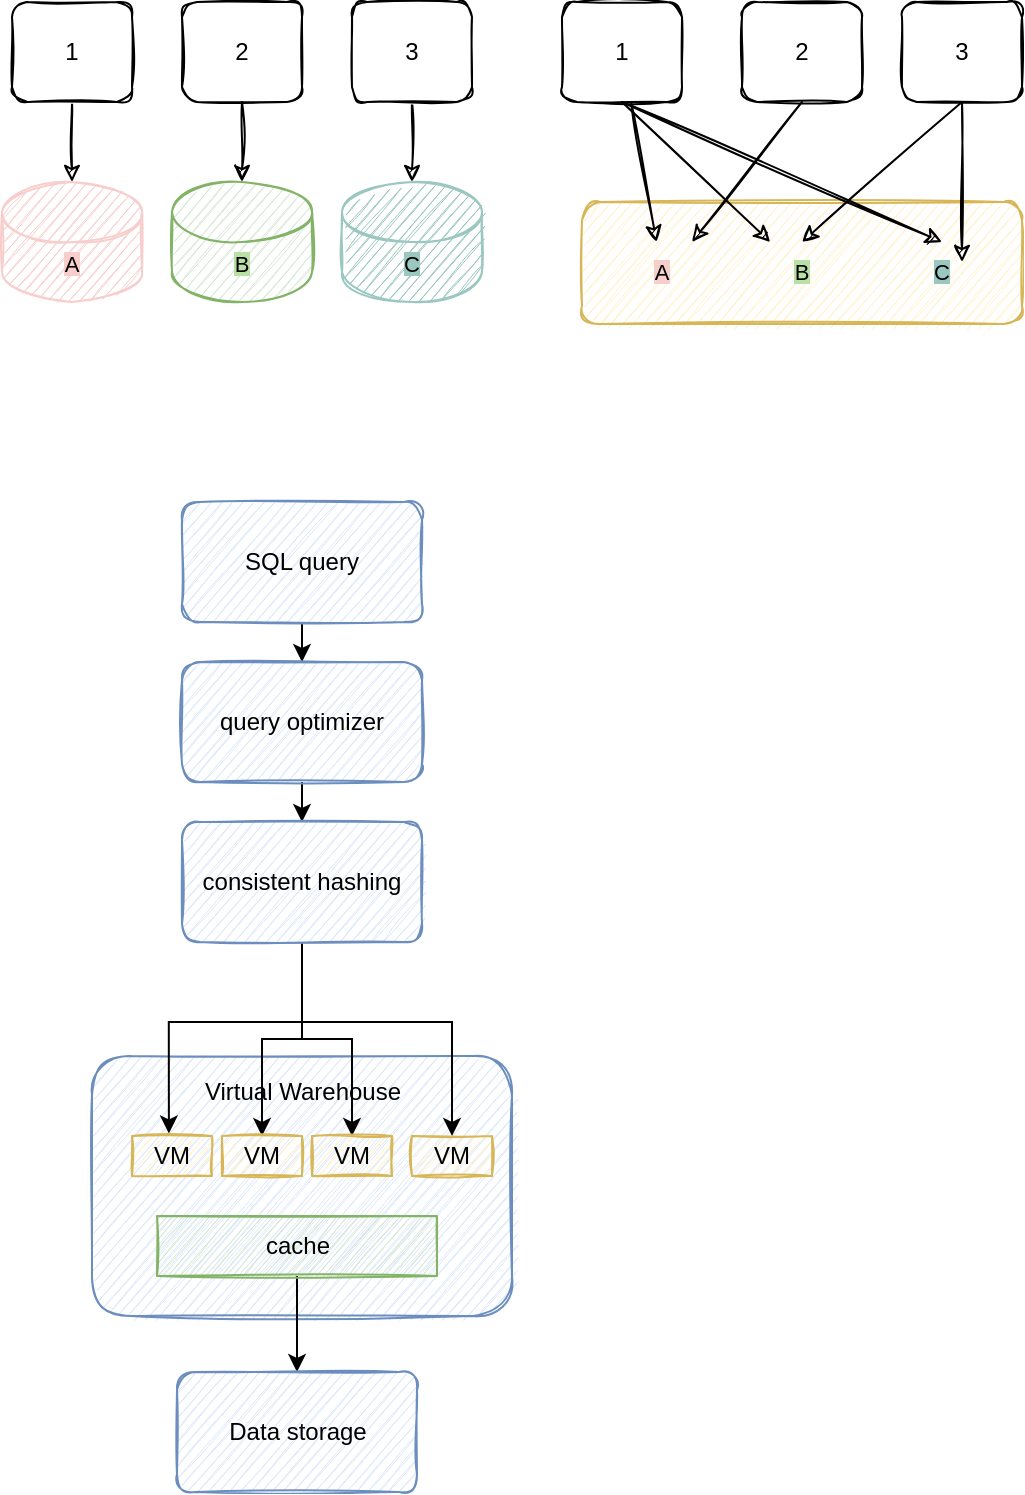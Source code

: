<mxfile version="20.5.3" type="github">
  <diagram id="j_PgzRQK8NAFGRGaCp-f" name="第 1 页">
    <mxGraphModel dx="1043" dy="581" grid="0" gridSize="10" guides="1" tooltips="1" connect="1" arrows="1" fold="1" page="1" pageScale="1" pageWidth="827" pageHeight="1169" math="0" shadow="0">
      <root>
        <mxCell id="0" />
        <mxCell id="1" parent="0" />
        <mxCell id="i5y0oGPPUUDTd2HLa1VV-6" value="" style="whiteSpace=wrap;html=1;fillColor=#dae8fc;strokeColor=#6c8ebf;rounded=1;sketch=1;" vertex="1" parent="1">
          <mxGeometry x="145" y="737" width="210" height="130" as="geometry" />
        </mxCell>
        <mxCell id="r1hanVP5AK98Bbvc3f5i-1" value="" style="shape=cylinder3;whiteSpace=wrap;html=1;boundedLbl=1;backgroundOutline=1;size=15;sketch=1;fillColor=#F8CECC;strokeColor=#F8CECC;" parent="1" vertex="1">
          <mxGeometry x="100" y="300" width="70" height="60" as="geometry" />
        </mxCell>
        <mxCell id="r1hanVP5AK98Bbvc3f5i-7" style="edgeStyle=orthogonalEdgeStyle;rounded=0;orthogonalLoop=1;jettySize=auto;html=1;exitX=0.5;exitY=1;exitDx=0;exitDy=0;entryX=0.5;entryY=0;entryDx=0;entryDy=0;entryPerimeter=0;sketch=1;" parent="1" source="r1hanVP5AK98Bbvc3f5i-2" target="r1hanVP5AK98Bbvc3f5i-1" edge="1">
          <mxGeometry relative="1" as="geometry" />
        </mxCell>
        <mxCell id="r1hanVP5AK98Bbvc3f5i-2" value="1" style="rounded=1;whiteSpace=wrap;html=1;sketch=1;" parent="1" vertex="1">
          <mxGeometry x="105" y="210" width="60" height="50" as="geometry" />
        </mxCell>
        <mxCell id="r1hanVP5AK98Bbvc3f5i-9" style="edgeStyle=orthogonalEdgeStyle;shape=connector;rounded=0;sketch=1;orthogonalLoop=1;jettySize=auto;html=1;exitX=0.5;exitY=1;exitDx=0;exitDy=0;entryX=0.5;entryY=0;entryDx=0;entryDy=0;entryPerimeter=0;labelBackgroundColor=default;strokeColor=default;fontFamily=Helvetica;fontSize=11;fontColor=default;endArrow=classic;" parent="1" source="r1hanVP5AK98Bbvc3f5i-3" target="r1hanVP5AK98Bbvc3f5i-5" edge="1">
          <mxGeometry relative="1" as="geometry" />
        </mxCell>
        <mxCell id="r1hanVP5AK98Bbvc3f5i-3" value="2" style="rounded=1;whiteSpace=wrap;html=1;sketch=1;" parent="1" vertex="1">
          <mxGeometry x="190" y="210" width="60" height="50" as="geometry" />
        </mxCell>
        <mxCell id="r1hanVP5AK98Bbvc3f5i-10" style="edgeStyle=orthogonalEdgeStyle;shape=connector;rounded=0;sketch=1;orthogonalLoop=1;jettySize=auto;html=1;exitX=0.5;exitY=1;exitDx=0;exitDy=0;entryX=0.5;entryY=0;entryDx=0;entryDy=0;entryPerimeter=0;labelBackgroundColor=default;strokeColor=default;fontFamily=Helvetica;fontSize=11;fontColor=default;endArrow=classic;" parent="1" source="r1hanVP5AK98Bbvc3f5i-4" target="r1hanVP5AK98Bbvc3f5i-6" edge="1">
          <mxGeometry relative="1" as="geometry" />
        </mxCell>
        <mxCell id="r1hanVP5AK98Bbvc3f5i-4" value="3" style="rounded=1;whiteSpace=wrap;html=1;sketch=1;" parent="1" vertex="1">
          <mxGeometry x="275" y="210" width="60" height="50" as="geometry" />
        </mxCell>
        <mxCell id="r1hanVP5AK98Bbvc3f5i-5" value="" style="shape=cylinder3;whiteSpace=wrap;html=1;boundedLbl=1;backgroundOutline=1;size=15;sketch=1;fillColor=#d5e8d4;strokeColor=#82b366;" parent="1" vertex="1">
          <mxGeometry x="185" y="300" width="70" height="60" as="geometry" />
        </mxCell>
        <mxCell id="r1hanVP5AK98Bbvc3f5i-6" value="" style="shape=cylinder3;whiteSpace=wrap;html=1;boundedLbl=1;backgroundOutline=1;size=15;sketch=1;fillColor=#9AC7BF;strokeColor=#9AC7BF;" parent="1" vertex="1">
          <mxGeometry x="270" y="300" width="70" height="60" as="geometry" />
        </mxCell>
        <mxCell id="r1hanVP5AK98Bbvc3f5i-13" value="1" style="rounded=1;whiteSpace=wrap;html=1;sketch=1;" parent="1" vertex="1">
          <mxGeometry x="380" y="210" width="60" height="50" as="geometry" />
        </mxCell>
        <mxCell id="r1hanVP5AK98Bbvc3f5i-15" value="2" style="rounded=1;whiteSpace=wrap;html=1;sketch=1;" parent="1" vertex="1">
          <mxGeometry x="470" y="210" width="60" height="50" as="geometry" />
        </mxCell>
        <mxCell id="r1hanVP5AK98Bbvc3f5i-17" value="3" style="rounded=1;whiteSpace=wrap;html=1;sketch=1;" parent="1" vertex="1">
          <mxGeometry x="550" y="210" width="60" height="50" as="geometry" />
        </mxCell>
        <mxCell id="r1hanVP5AK98Bbvc3f5i-25" value="" style="rounded=1;whiteSpace=wrap;html=1;sketch=1;fontFamily=Helvetica;fontSize=11;fillColor=#fff2cc;strokeColor=#d6b656;" parent="1" vertex="1">
          <mxGeometry x="390" y="310" width="220" height="61" as="geometry" />
        </mxCell>
        <mxCell id="r1hanVP5AK98Bbvc3f5i-20" value="&lt;span style=&quot;background-color: rgb(248, 206, 204);&quot;&gt;A&lt;/span&gt;" style="text;html=1;strokeColor=none;fillColor=none;align=center;verticalAlign=middle;whiteSpace=wrap;rounded=0;sketch=1;fontFamily=Helvetica;fontSize=11;fontColor=default;" parent="1" vertex="1">
          <mxGeometry x="400" y="330" width="60" height="30" as="geometry" />
        </mxCell>
        <mxCell id="r1hanVP5AK98Bbvc3f5i-21" value="&lt;span style=&quot;background-color: rgb(185, 224, 165);&quot;&gt;B&lt;/span&gt;" style="text;html=1;strokeColor=none;fillColor=none;align=center;verticalAlign=middle;whiteSpace=wrap;rounded=0;sketch=1;fontFamily=Helvetica;fontSize=11;fontColor=default;" parent="1" vertex="1">
          <mxGeometry x="470" y="330" width="60" height="30" as="geometry" />
        </mxCell>
        <mxCell id="r1hanVP5AK98Bbvc3f5i-22" value="&lt;span style=&quot;background-color: rgb(154, 199, 191);&quot;&gt;C&lt;/span&gt;" style="text;html=1;strokeColor=none;fillColor=none;align=center;verticalAlign=middle;whiteSpace=wrap;rounded=0;sketch=1;fontFamily=Helvetica;fontSize=11;fontColor=default;" parent="1" vertex="1">
          <mxGeometry x="540" y="330" width="60" height="30" as="geometry" />
        </mxCell>
        <mxCell id="r1hanVP5AK98Bbvc3f5i-24" value="" style="endArrow=classic;html=1;rounded=0;labelBackgroundColor=default;sketch=1;strokeColor=default;fontFamily=Helvetica;fontSize=11;fontColor=default;shape=connector;exitX=0.5;exitY=1;exitDx=0;exitDy=0;entryX=0.5;entryY=0;entryDx=0;entryDy=0;" parent="1" source="r1hanVP5AK98Bbvc3f5i-13" target="r1hanVP5AK98Bbvc3f5i-22" edge="1">
          <mxGeometry width="50" height="50" relative="1" as="geometry">
            <mxPoint x="380" y="240" as="sourcePoint" />
            <mxPoint x="540" y="290" as="targetPoint" />
          </mxGeometry>
        </mxCell>
        <mxCell id="r1hanVP5AK98Bbvc3f5i-26" value="" style="endArrow=classic;html=1;rounded=0;labelBackgroundColor=default;sketch=1;strokeColor=default;fontFamily=Helvetica;fontSize=11;fontColor=default;shape=connector;" parent="1" target="r1hanVP5AK98Bbvc3f5i-21" edge="1">
          <mxGeometry width="50" height="50" relative="1" as="geometry">
            <mxPoint x="410" y="260" as="sourcePoint" />
            <mxPoint x="430" y="190" as="targetPoint" />
          </mxGeometry>
        </mxCell>
        <mxCell id="r1hanVP5AK98Bbvc3f5i-27" value="" style="endArrow=classic;html=1;rounded=0;labelBackgroundColor=default;sketch=1;strokeColor=default;fontFamily=Helvetica;fontSize=11;fontColor=default;shape=connector;" parent="1" source="r1hanVP5AK98Bbvc3f5i-13" target="r1hanVP5AK98Bbvc3f5i-20" edge="1">
          <mxGeometry width="50" height="50" relative="1" as="geometry">
            <mxPoint x="380" y="240" as="sourcePoint" />
            <mxPoint x="430" y="190" as="targetPoint" />
          </mxGeometry>
        </mxCell>
        <mxCell id="r1hanVP5AK98Bbvc3f5i-28" value="" style="endArrow=classic;html=1;rounded=0;labelBackgroundColor=default;sketch=1;strokeColor=default;fontFamily=Helvetica;fontSize=11;fontColor=default;shape=connector;exitX=0.5;exitY=1;exitDx=0;exitDy=0;entryX=0.5;entryY=0;entryDx=0;entryDy=0;" parent="1" source="r1hanVP5AK98Bbvc3f5i-17" edge="1">
          <mxGeometry width="50" height="50" relative="1" as="geometry">
            <mxPoint x="420" y="270" as="sourcePoint" />
            <mxPoint x="580" y="340" as="targetPoint" />
          </mxGeometry>
        </mxCell>
        <mxCell id="r1hanVP5AK98Bbvc3f5i-29" value="" style="endArrow=classic;html=1;rounded=0;labelBackgroundColor=default;sketch=1;strokeColor=default;fontFamily=Helvetica;fontSize=11;fontColor=default;shape=connector;entryX=0.5;entryY=0;entryDx=0;entryDy=0;exitX=0.5;exitY=1;exitDx=0;exitDy=0;" parent="1" source="r1hanVP5AK98Bbvc3f5i-17" target="r1hanVP5AK98Bbvc3f5i-21" edge="1">
          <mxGeometry width="50" height="50" relative="1" as="geometry">
            <mxPoint x="590" y="270" as="sourcePoint" />
            <mxPoint x="590" y="350" as="targetPoint" />
          </mxGeometry>
        </mxCell>
        <mxCell id="r1hanVP5AK98Bbvc3f5i-30" value="" style="endArrow=classic;html=1;rounded=0;labelBackgroundColor=default;sketch=1;strokeColor=default;fontFamily=Helvetica;fontSize=11;fontColor=default;shape=connector;entryX=0.75;entryY=0;entryDx=0;entryDy=0;exitX=0.5;exitY=1;exitDx=0;exitDy=0;" parent="1" source="r1hanVP5AK98Bbvc3f5i-15" target="r1hanVP5AK98Bbvc3f5i-20" edge="1">
          <mxGeometry width="50" height="50" relative="1" as="geometry">
            <mxPoint x="590" y="270" as="sourcePoint" />
            <mxPoint x="510" y="340" as="targetPoint" />
          </mxGeometry>
        </mxCell>
        <mxCell id="r1hanVP5AK98Bbvc3f5i-31" value="&lt;span style=&quot;background-color: rgb(248, 206, 204);&quot;&gt;A&lt;/span&gt;" style="text;html=1;strokeColor=none;fillColor=none;align=center;verticalAlign=middle;whiteSpace=wrap;rounded=0;sketch=1;fontFamily=Helvetica;fontSize=11;fontColor=default;" parent="1" vertex="1">
          <mxGeometry x="105" y="325.5" width="60" height="30" as="geometry" />
        </mxCell>
        <mxCell id="r1hanVP5AK98Bbvc3f5i-32" value="&lt;span style=&quot;background-color: rgb(185, 224, 165);&quot;&gt;B&lt;/span&gt;" style="text;html=1;strokeColor=none;fillColor=none;align=center;verticalAlign=middle;whiteSpace=wrap;rounded=0;sketch=1;fontFamily=Helvetica;fontSize=11;fontColor=default;" parent="1" vertex="1">
          <mxGeometry x="190" y="325.5" width="60" height="30" as="geometry" />
        </mxCell>
        <mxCell id="r1hanVP5AK98Bbvc3f5i-33" value="&lt;span style=&quot;background-color: rgb(154, 199, 191);&quot;&gt;C&lt;/span&gt;" style="text;html=1;strokeColor=none;fillColor=none;align=center;verticalAlign=middle;whiteSpace=wrap;rounded=0;sketch=1;fontFamily=Helvetica;fontSize=11;fontColor=default;" parent="1" vertex="1">
          <mxGeometry x="275" y="325.5" width="60" height="30" as="geometry" />
        </mxCell>
        <mxCell id="i5y0oGPPUUDTd2HLa1VV-3" value="" style="edgeStyle=orthogonalEdgeStyle;rounded=0;orthogonalLoop=1;jettySize=auto;html=1;fontFamily=Helvetica;fontSize=12;fontColor=default;" edge="1" parent="1" source="i5y0oGPPUUDTd2HLa1VV-1" target="i5y0oGPPUUDTd2HLa1VV-2">
          <mxGeometry relative="1" as="geometry" />
        </mxCell>
        <mxCell id="i5y0oGPPUUDTd2HLa1VV-1" value="SQL query" style="rounded=1;whiteSpace=wrap;html=1;sketch=1;fillColor=#dae8fc;strokeColor=#6c8ebf;" vertex="1" parent="1">
          <mxGeometry x="190" y="460" width="120" height="60" as="geometry" />
        </mxCell>
        <mxCell id="i5y0oGPPUUDTd2HLa1VV-5" value="" style="edgeStyle=orthogonalEdgeStyle;rounded=0;orthogonalLoop=1;jettySize=auto;html=1;fontFamily=Helvetica;fontSize=12;fontColor=default;" edge="1" parent="1" source="i5y0oGPPUUDTd2HLa1VV-2" target="i5y0oGPPUUDTd2HLa1VV-4">
          <mxGeometry relative="1" as="geometry" />
        </mxCell>
        <mxCell id="i5y0oGPPUUDTd2HLa1VV-2" value="&lt;div&gt;query optimizer&lt;/div&gt;" style="whiteSpace=wrap;html=1;fillColor=#dae8fc;strokeColor=#6c8ebf;rounded=1;sketch=1;" vertex="1" parent="1">
          <mxGeometry x="190" y="540" width="120" height="60" as="geometry" />
        </mxCell>
        <mxCell id="i5y0oGPPUUDTd2HLa1VV-15" style="edgeStyle=orthogonalEdgeStyle;rounded=0;orthogonalLoop=1;jettySize=auto;html=1;exitX=0.5;exitY=1;exitDx=0;exitDy=0;entryX=0.5;entryY=0;entryDx=0;entryDy=0;fontFamily=Helvetica;fontSize=12;fontColor=default;" edge="1" parent="1" source="i5y0oGPPUUDTd2HLa1VV-4" target="i5y0oGPPUUDTd2HLa1VV-10">
          <mxGeometry relative="1" as="geometry" />
        </mxCell>
        <mxCell id="i5y0oGPPUUDTd2HLa1VV-16" style="edgeStyle=orthogonalEdgeStyle;rounded=0;orthogonalLoop=1;jettySize=auto;html=1;exitX=0.5;exitY=1;exitDx=0;exitDy=0;entryX=0.5;entryY=0;entryDx=0;entryDy=0;fontFamily=Helvetica;fontSize=12;fontColor=default;" edge="1" parent="1" source="i5y0oGPPUUDTd2HLa1VV-4" target="i5y0oGPPUUDTd2HLa1VV-11">
          <mxGeometry relative="1" as="geometry" />
        </mxCell>
        <mxCell id="i5y0oGPPUUDTd2HLa1VV-17" style="edgeStyle=orthogonalEdgeStyle;rounded=0;orthogonalLoop=1;jettySize=auto;html=1;exitX=0.5;exitY=1;exitDx=0;exitDy=0;entryX=0.5;entryY=0;entryDx=0;entryDy=0;fontFamily=Helvetica;fontSize=12;fontColor=default;" edge="1" parent="1" source="i5y0oGPPUUDTd2HLa1VV-4" target="i5y0oGPPUUDTd2HLa1VV-12">
          <mxGeometry relative="1" as="geometry">
            <Array as="points">
              <mxPoint x="250" y="720" />
              <mxPoint x="325" y="720" />
            </Array>
          </mxGeometry>
        </mxCell>
        <mxCell id="i5y0oGPPUUDTd2HLa1VV-18" style="edgeStyle=orthogonalEdgeStyle;rounded=0;orthogonalLoop=1;jettySize=auto;html=1;exitX=0.5;exitY=1;exitDx=0;exitDy=0;entryX=0.041;entryY=0.958;entryDx=0;entryDy=0;entryPerimeter=0;fontFamily=Helvetica;fontSize=12;fontColor=default;" edge="1" parent="1" source="i5y0oGPPUUDTd2HLa1VV-4" target="i5y0oGPPUUDTd2HLa1VV-8">
          <mxGeometry relative="1" as="geometry">
            <Array as="points">
              <mxPoint x="250" y="720" />
              <mxPoint x="183" y="720" />
            </Array>
          </mxGeometry>
        </mxCell>
        <mxCell id="i5y0oGPPUUDTd2HLa1VV-4" value="consistent hashing" style="whiteSpace=wrap;html=1;fillColor=#dae8fc;strokeColor=#6c8ebf;rounded=1;sketch=1;" vertex="1" parent="1">
          <mxGeometry x="190" y="620" width="120" height="60" as="geometry" />
        </mxCell>
        <mxCell id="i5y0oGPPUUDTd2HLa1VV-9" value="VM" style="rounded=0;whiteSpace=wrap;html=1;sketch=1;strokeColor=#d6b656;fontFamily=Helvetica;fontSize=12;fillColor=#fff2cc;" vertex="1" parent="1">
          <mxGeometry x="165" y="777" width="40" height="20" as="geometry" />
        </mxCell>
        <mxCell id="i5y0oGPPUUDTd2HLa1VV-8" value="&lt;div&gt;Virtual Warehouse&lt;/div&gt;&lt;div&gt;&lt;br&gt;&lt;/div&gt;" style="text;html=1;strokeColor=none;fillColor=none;align=center;verticalAlign=middle;whiteSpace=wrap;rounded=0;sketch=1;fontFamily=Helvetica;fontSize=12;fontColor=default;" vertex="1" parent="1">
          <mxGeometry x="177.5" y="747" width="145" height="30" as="geometry" />
        </mxCell>
        <mxCell id="i5y0oGPPUUDTd2HLa1VV-10" value="VM" style="rounded=0;whiteSpace=wrap;html=1;sketch=1;strokeColor=#d6b656;fontFamily=Helvetica;fontSize=12;fillColor=#fff2cc;" vertex="1" parent="1">
          <mxGeometry x="210" y="777" width="40" height="20" as="geometry" />
        </mxCell>
        <mxCell id="i5y0oGPPUUDTd2HLa1VV-11" value="VM" style="rounded=0;whiteSpace=wrap;html=1;sketch=1;strokeColor=#d6b656;fontFamily=Helvetica;fontSize=12;fillColor=#fff2cc;" vertex="1" parent="1">
          <mxGeometry x="255" y="777" width="40" height="20" as="geometry" />
        </mxCell>
        <mxCell id="i5y0oGPPUUDTd2HLa1VV-12" value="VM" style="rounded=0;whiteSpace=wrap;html=1;sketch=1;strokeColor=#d6b656;fontFamily=Helvetica;fontSize=12;fillColor=#fff2cc;" vertex="1" parent="1">
          <mxGeometry x="305" y="777" width="40" height="20" as="geometry" />
        </mxCell>
        <mxCell id="i5y0oGPPUUDTd2HLa1VV-20" style="edgeStyle=orthogonalEdgeStyle;rounded=0;orthogonalLoop=1;jettySize=auto;html=1;exitX=0.5;exitY=1;exitDx=0;exitDy=0;fontFamily=Helvetica;fontSize=12;fontColor=default;" edge="1" parent="1" source="i5y0oGPPUUDTd2HLa1VV-13" target="i5y0oGPPUUDTd2HLa1VV-19">
          <mxGeometry relative="1" as="geometry" />
        </mxCell>
        <mxCell id="i5y0oGPPUUDTd2HLa1VV-13" value="cache" style="rounded=0;whiteSpace=wrap;html=1;sketch=1;strokeColor=#82b366;fontFamily=Helvetica;fontSize=12;fillColor=#d5e8d4;" vertex="1" parent="1">
          <mxGeometry x="177.5" y="817" width="140" height="30" as="geometry" />
        </mxCell>
        <mxCell id="i5y0oGPPUUDTd2HLa1VV-19" value="Data storage" style="rounded=1;whiteSpace=wrap;html=1;sketch=1;strokeColor=#6c8ebf;fontFamily=Helvetica;fontSize=12;fontColor=default;fillColor=#dae8fc;" vertex="1" parent="1">
          <mxGeometry x="187.5" y="895" width="120" height="60" as="geometry" />
        </mxCell>
      </root>
    </mxGraphModel>
  </diagram>
</mxfile>
